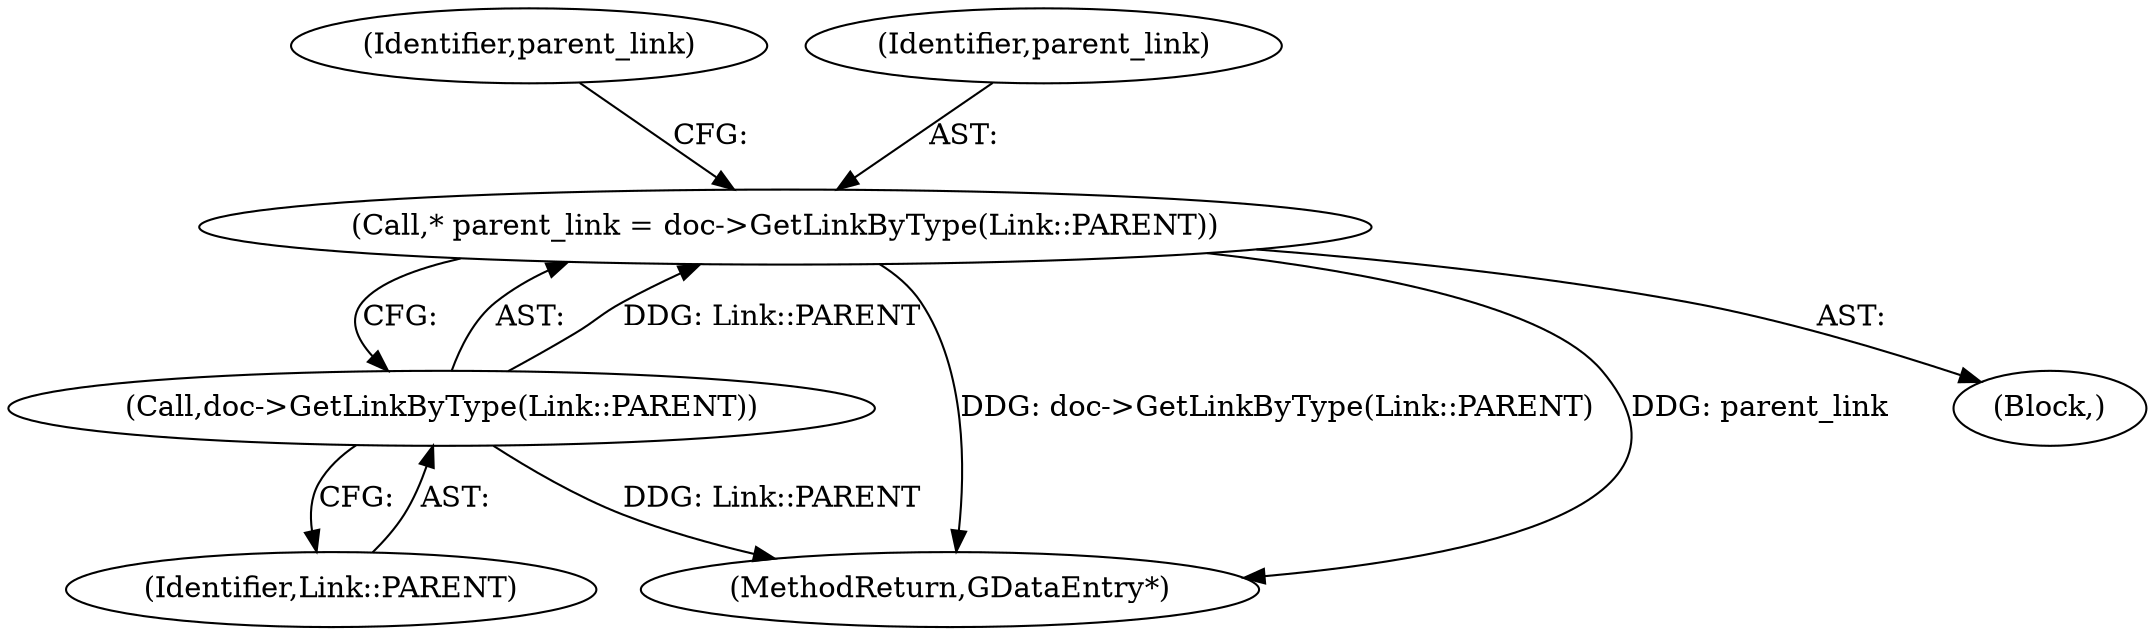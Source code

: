 digraph "1_Chrome_dd3b6fe574edad231c01c78e4647a74c38dc4178_6@pointer" {
"1000176" [label="(Call,* parent_link = doc->GetLinkByType(Link::PARENT))"];
"1000178" [label="(Call,doc->GetLinkByType(Link::PARENT))"];
"1000202" [label="(MethodReturn,GDataEntry*)"];
"1000104" [label="(Block,)"];
"1000181" [label="(Identifier,parent_link)"];
"1000176" [label="(Call,* parent_link = doc->GetLinkByType(Link::PARENT))"];
"1000179" [label="(Identifier,Link::PARENT)"];
"1000178" [label="(Call,doc->GetLinkByType(Link::PARENT))"];
"1000177" [label="(Identifier,parent_link)"];
"1000176" -> "1000104"  [label="AST: "];
"1000176" -> "1000178"  [label="CFG: "];
"1000177" -> "1000176"  [label="AST: "];
"1000178" -> "1000176"  [label="AST: "];
"1000181" -> "1000176"  [label="CFG: "];
"1000176" -> "1000202"  [label="DDG: doc->GetLinkByType(Link::PARENT)"];
"1000176" -> "1000202"  [label="DDG: parent_link"];
"1000178" -> "1000176"  [label="DDG: Link::PARENT"];
"1000178" -> "1000179"  [label="CFG: "];
"1000179" -> "1000178"  [label="AST: "];
"1000178" -> "1000202"  [label="DDG: Link::PARENT"];
}

